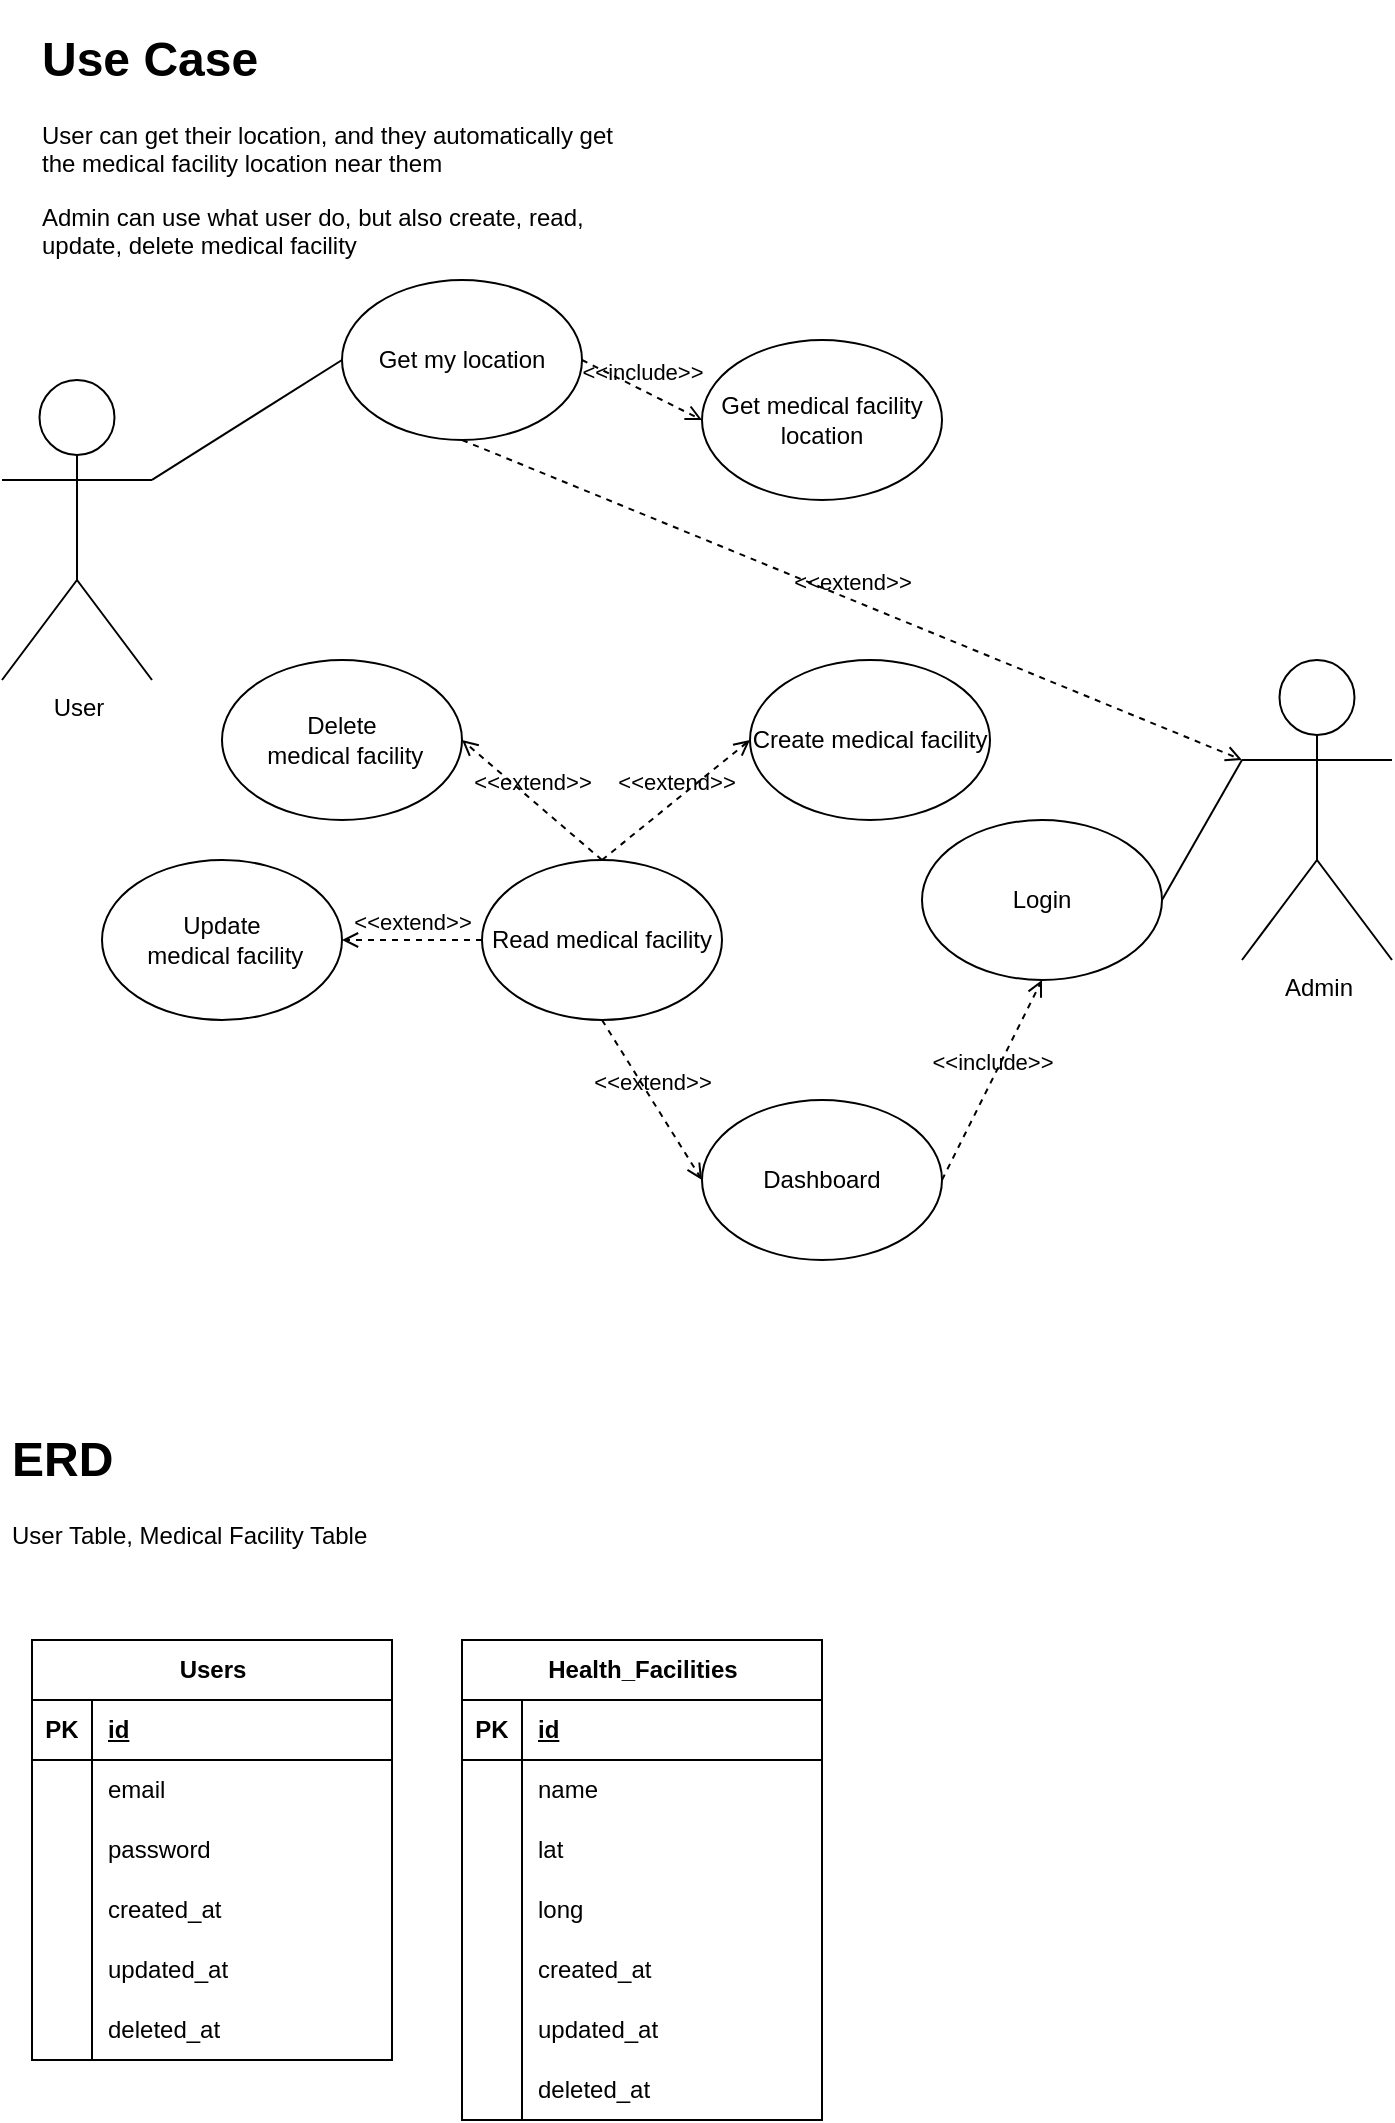 <mxfile version="21.3.2" type="device">
  <diagram name="Halaman-1" id="-bFxLExPcOJcW-Uhfst9">
    <mxGraphModel dx="1434" dy="1965" grid="1" gridSize="10" guides="1" tooltips="1" connect="1" arrows="1" fold="1" page="1" pageScale="1" pageWidth="827" pageHeight="1169" math="0" shadow="0">
      <root>
        <mxCell id="0" />
        <mxCell id="1" parent="0" />
        <mxCell id="tItRxW5lS18cvGi4454k-2" value="User" style="shape=umlActor;verticalLabelPosition=bottom;verticalAlign=top;html=1;outlineConnect=0;" parent="1" vertex="1">
          <mxGeometry x="80" y="-960" width="75" height="150" as="geometry" />
        </mxCell>
        <mxCell id="tItRxW5lS18cvGi4454k-3" value="Get my location" style="ellipse;whiteSpace=wrap;html=1;" parent="1" vertex="1">
          <mxGeometry x="250" y="-1010" width="120" height="80" as="geometry" />
        </mxCell>
        <mxCell id="tItRxW5lS18cvGi4454k-4" value="" style="endArrow=none;html=1;rounded=0;exitX=1;exitY=0.333;exitDx=0;exitDy=0;exitPerimeter=0;entryX=0;entryY=0.5;entryDx=0;entryDy=0;" parent="1" source="tItRxW5lS18cvGi4454k-2" target="tItRxW5lS18cvGi4454k-3" edge="1">
          <mxGeometry width="50" height="50" relative="1" as="geometry">
            <mxPoint x="220" y="-890" as="sourcePoint" />
            <mxPoint x="270" y="-940" as="targetPoint" />
          </mxGeometry>
        </mxCell>
        <mxCell id="tItRxW5lS18cvGi4454k-8" value="&amp;lt;&amp;lt;include&amp;gt;&amp;gt;" style="html=1;verticalAlign=bottom;labelBackgroundColor=none;endArrow=open;endFill=0;dashed=1;rounded=0;exitX=1;exitY=0.5;exitDx=0;exitDy=0;entryX=0;entryY=0.5;entryDx=0;entryDy=0;" parent="1" source="tItRxW5lS18cvGi4454k-3" target="tItRxW5lS18cvGi4454k-9" edge="1">
          <mxGeometry width="160" relative="1" as="geometry">
            <mxPoint x="420" y="-730" as="sourcePoint" />
            <mxPoint x="450" y="-920" as="targetPoint" />
          </mxGeometry>
        </mxCell>
        <mxCell id="tItRxW5lS18cvGi4454k-9" value="Get medical facility location" style="ellipse;whiteSpace=wrap;html=1;" parent="1" vertex="1">
          <mxGeometry x="430" y="-980" width="120" height="80" as="geometry" />
        </mxCell>
        <mxCell id="tItRxW5lS18cvGi4454k-11" value="Admin" style="shape=umlActor;verticalLabelPosition=bottom;verticalAlign=top;html=1;outlineConnect=0;" parent="1" vertex="1">
          <mxGeometry x="700" y="-820" width="75" height="150" as="geometry" />
        </mxCell>
        <mxCell id="tItRxW5lS18cvGi4454k-12" value="&amp;lt;&amp;lt;extend&amp;gt;&amp;gt;" style="html=1;verticalAlign=bottom;labelBackgroundColor=none;endArrow=open;endFill=0;dashed=1;rounded=0;exitX=0.5;exitY=1;exitDx=0;exitDy=0;entryX=0;entryY=0.333;entryDx=0;entryDy=0;entryPerimeter=0;" parent="1" source="tItRxW5lS18cvGi4454k-3" target="tItRxW5lS18cvGi4454k-11" edge="1">
          <mxGeometry width="160" relative="1" as="geometry">
            <mxPoint x="420" y="-800" as="sourcePoint" />
            <mxPoint x="580" y="-800" as="targetPoint" />
          </mxGeometry>
        </mxCell>
        <mxCell id="tItRxW5lS18cvGi4454k-15" value="Create medical facility" style="ellipse;whiteSpace=wrap;html=1;" parent="1" vertex="1">
          <mxGeometry x="454" y="-820" width="120" height="80" as="geometry" />
        </mxCell>
        <mxCell id="tItRxW5lS18cvGi4454k-16" value="Read medical facility" style="ellipse;whiteSpace=wrap;html=1;" parent="1" vertex="1">
          <mxGeometry x="320" y="-720" width="120" height="80" as="geometry" />
        </mxCell>
        <mxCell id="tItRxW5lS18cvGi4454k-17" value="Update&lt;br&gt;&amp;nbsp;medical facility" style="ellipse;whiteSpace=wrap;html=1;" parent="1" vertex="1">
          <mxGeometry x="130" y="-720" width="120" height="80" as="geometry" />
        </mxCell>
        <mxCell id="tItRxW5lS18cvGi4454k-18" value="Delete&lt;br&gt;&amp;nbsp;medical facility" style="ellipse;whiteSpace=wrap;html=1;" parent="1" vertex="1">
          <mxGeometry x="190" y="-820" width="120" height="80" as="geometry" />
        </mxCell>
        <mxCell id="tItRxW5lS18cvGi4454k-22" value="Login" style="ellipse;whiteSpace=wrap;html=1;" parent="1" vertex="1">
          <mxGeometry x="540" y="-740" width="120" height="80" as="geometry" />
        </mxCell>
        <mxCell id="tItRxW5lS18cvGi4454k-32" value="&amp;lt;&amp;lt;extend&amp;gt;&amp;gt;" style="html=1;verticalAlign=bottom;labelBackgroundColor=none;endArrow=open;endFill=0;dashed=1;rounded=0;exitX=0.5;exitY=0;exitDx=0;exitDy=0;entryX=0;entryY=0.5;entryDx=0;entryDy=0;" parent="1" source="tItRxW5lS18cvGi4454k-16" target="tItRxW5lS18cvGi4454k-15" edge="1">
          <mxGeometry width="160" relative="1" as="geometry">
            <mxPoint x="150" y="-830" as="sourcePoint" />
            <mxPoint x="310" y="-830" as="targetPoint" />
          </mxGeometry>
        </mxCell>
        <mxCell id="tItRxW5lS18cvGi4454k-33" value="&amp;lt;&amp;lt;extend&amp;gt;&amp;gt;" style="html=1;verticalAlign=bottom;labelBackgroundColor=none;endArrow=open;endFill=0;dashed=1;rounded=0;exitX=0;exitY=0.5;exitDx=0;exitDy=0;entryX=1;entryY=0.5;entryDx=0;entryDy=0;" parent="1" source="tItRxW5lS18cvGi4454k-16" target="tItRxW5lS18cvGi4454k-17" edge="1">
          <mxGeometry width="160" relative="1" as="geometry">
            <mxPoint x="70" y="-540" as="sourcePoint" />
            <mxPoint x="230" y="-540" as="targetPoint" />
          </mxGeometry>
        </mxCell>
        <mxCell id="tItRxW5lS18cvGi4454k-34" value="&amp;lt;&amp;lt;extend&amp;gt;&amp;gt;" style="html=1;verticalAlign=bottom;labelBackgroundColor=none;endArrow=open;endFill=0;dashed=1;rounded=0;exitX=0.5;exitY=0;exitDx=0;exitDy=0;entryX=1;entryY=0.5;entryDx=0;entryDy=0;" parent="1" source="tItRxW5lS18cvGi4454k-16" target="tItRxW5lS18cvGi4454k-18" edge="1">
          <mxGeometry width="160" relative="1" as="geometry">
            <mxPoint y="-530" as="sourcePoint" />
            <mxPoint x="160" y="-530" as="targetPoint" />
          </mxGeometry>
        </mxCell>
        <mxCell id="tItRxW5lS18cvGi4454k-35" value="" style="endArrow=none;html=1;rounded=0;entryX=0;entryY=0.333;entryDx=0;entryDy=0;entryPerimeter=0;exitX=1;exitY=0.5;exitDx=0;exitDy=0;" parent="1" source="tItRxW5lS18cvGi4454k-22" target="tItRxW5lS18cvGi4454k-11" edge="1">
          <mxGeometry width="50" height="50" relative="1" as="geometry">
            <mxPoint x="560" y="-720" as="sourcePoint" />
            <mxPoint x="610" y="-770" as="targetPoint" />
          </mxGeometry>
        </mxCell>
        <mxCell id="tItRxW5lS18cvGi4454k-37" value="Dashboard" style="ellipse;whiteSpace=wrap;html=1;" parent="1" vertex="1">
          <mxGeometry x="430" y="-600" width="120" height="80" as="geometry" />
        </mxCell>
        <mxCell id="tItRxW5lS18cvGi4454k-38" value="&amp;lt;&amp;lt;include&amp;gt;&amp;gt;" style="html=1;verticalAlign=bottom;labelBackgroundColor=none;endArrow=open;endFill=0;dashed=1;rounded=0;exitX=1;exitY=0.5;exitDx=0;exitDy=0;entryX=0.5;entryY=1;entryDx=0;entryDy=0;" parent="1" source="tItRxW5lS18cvGi4454k-37" target="tItRxW5lS18cvGi4454k-22" edge="1">
          <mxGeometry width="160" relative="1" as="geometry">
            <mxPoint x="570" y="-540" as="sourcePoint" />
            <mxPoint x="730" y="-540" as="targetPoint" />
          </mxGeometry>
        </mxCell>
        <mxCell id="tItRxW5lS18cvGi4454k-39" value="&amp;lt;&amp;lt;extend&amp;gt;&amp;gt;" style="html=1;verticalAlign=bottom;labelBackgroundColor=none;endArrow=open;endFill=0;dashed=1;rounded=0;entryX=0;entryY=0.5;entryDx=0;entryDy=0;exitX=0.5;exitY=1;exitDx=0;exitDy=0;" parent="1" source="tItRxW5lS18cvGi4454k-16" target="tItRxW5lS18cvGi4454k-37" edge="1">
          <mxGeometry width="160" relative="1" as="geometry">
            <mxPoint x="200" y="-570" as="sourcePoint" />
            <mxPoint x="360" y="-570" as="targetPoint" />
          </mxGeometry>
        </mxCell>
        <mxCell id="tItRxW5lS18cvGi4454k-40" value="&lt;h1&gt;Use Case&lt;/h1&gt;&lt;p&gt;User can get their location, and they automatically get the medical facility location near them&lt;/p&gt;&lt;p&gt;Admin can use what user do, but also create, read, update, delete medical facility&lt;/p&gt;" style="text;html=1;strokeColor=none;fillColor=none;spacing=5;spacingTop=-20;whiteSpace=wrap;overflow=hidden;rounded=0;" parent="1" vertex="1">
          <mxGeometry x="95" y="-1140" width="295" height="120" as="geometry" />
        </mxCell>
        <mxCell id="yLy_RbEteShygU1UeAsU-1" value="Users" style="shape=table;startSize=30;container=1;collapsible=1;childLayout=tableLayout;fixedRows=1;rowLines=0;fontStyle=1;align=center;resizeLast=1;html=1;" vertex="1" parent="1">
          <mxGeometry x="95" y="-330" width="180" height="210" as="geometry" />
        </mxCell>
        <mxCell id="yLy_RbEteShygU1UeAsU-2" value="" style="shape=tableRow;horizontal=0;startSize=0;swimlaneHead=0;swimlaneBody=0;fillColor=none;collapsible=0;dropTarget=0;points=[[0,0.5],[1,0.5]];portConstraint=eastwest;top=0;left=0;right=0;bottom=1;" vertex="1" parent="yLy_RbEteShygU1UeAsU-1">
          <mxGeometry y="30" width="180" height="30" as="geometry" />
        </mxCell>
        <mxCell id="yLy_RbEteShygU1UeAsU-3" value="PK" style="shape=partialRectangle;connectable=0;fillColor=none;top=0;left=0;bottom=0;right=0;fontStyle=1;overflow=hidden;whiteSpace=wrap;html=1;" vertex="1" parent="yLy_RbEteShygU1UeAsU-2">
          <mxGeometry width="30" height="30" as="geometry">
            <mxRectangle width="30" height="30" as="alternateBounds" />
          </mxGeometry>
        </mxCell>
        <mxCell id="yLy_RbEteShygU1UeAsU-4" value="id" style="shape=partialRectangle;connectable=0;fillColor=none;top=0;left=0;bottom=0;right=0;align=left;spacingLeft=6;fontStyle=5;overflow=hidden;whiteSpace=wrap;html=1;" vertex="1" parent="yLy_RbEteShygU1UeAsU-2">
          <mxGeometry x="30" width="150" height="30" as="geometry">
            <mxRectangle width="150" height="30" as="alternateBounds" />
          </mxGeometry>
        </mxCell>
        <mxCell id="yLy_RbEteShygU1UeAsU-5" value="" style="shape=tableRow;horizontal=0;startSize=0;swimlaneHead=0;swimlaneBody=0;fillColor=none;collapsible=0;dropTarget=0;points=[[0,0.5],[1,0.5]];portConstraint=eastwest;top=0;left=0;right=0;bottom=0;" vertex="1" parent="yLy_RbEteShygU1UeAsU-1">
          <mxGeometry y="60" width="180" height="30" as="geometry" />
        </mxCell>
        <mxCell id="yLy_RbEteShygU1UeAsU-6" value="" style="shape=partialRectangle;connectable=0;fillColor=none;top=0;left=0;bottom=0;right=0;editable=1;overflow=hidden;whiteSpace=wrap;html=1;" vertex="1" parent="yLy_RbEteShygU1UeAsU-5">
          <mxGeometry width="30" height="30" as="geometry">
            <mxRectangle width="30" height="30" as="alternateBounds" />
          </mxGeometry>
        </mxCell>
        <mxCell id="yLy_RbEteShygU1UeAsU-7" value="email" style="shape=partialRectangle;connectable=0;fillColor=none;top=0;left=0;bottom=0;right=0;align=left;spacingLeft=6;overflow=hidden;whiteSpace=wrap;html=1;" vertex="1" parent="yLy_RbEteShygU1UeAsU-5">
          <mxGeometry x="30" width="150" height="30" as="geometry">
            <mxRectangle width="150" height="30" as="alternateBounds" />
          </mxGeometry>
        </mxCell>
        <mxCell id="yLy_RbEteShygU1UeAsU-8" value="" style="shape=tableRow;horizontal=0;startSize=0;swimlaneHead=0;swimlaneBody=0;fillColor=none;collapsible=0;dropTarget=0;points=[[0,0.5],[1,0.5]];portConstraint=eastwest;top=0;left=0;right=0;bottom=0;" vertex="1" parent="yLy_RbEteShygU1UeAsU-1">
          <mxGeometry y="90" width="180" height="30" as="geometry" />
        </mxCell>
        <mxCell id="yLy_RbEteShygU1UeAsU-9" value="" style="shape=partialRectangle;connectable=0;fillColor=none;top=0;left=0;bottom=0;right=0;editable=1;overflow=hidden;whiteSpace=wrap;html=1;" vertex="1" parent="yLy_RbEteShygU1UeAsU-8">
          <mxGeometry width="30" height="30" as="geometry">
            <mxRectangle width="30" height="30" as="alternateBounds" />
          </mxGeometry>
        </mxCell>
        <mxCell id="yLy_RbEteShygU1UeAsU-10" value="password" style="shape=partialRectangle;connectable=0;fillColor=none;top=0;left=0;bottom=0;right=0;align=left;spacingLeft=6;overflow=hidden;whiteSpace=wrap;html=1;" vertex="1" parent="yLy_RbEteShygU1UeAsU-8">
          <mxGeometry x="30" width="150" height="30" as="geometry">
            <mxRectangle width="150" height="30" as="alternateBounds" />
          </mxGeometry>
        </mxCell>
        <mxCell id="yLy_RbEteShygU1UeAsU-11" value="" style="shape=tableRow;horizontal=0;startSize=0;swimlaneHead=0;swimlaneBody=0;fillColor=none;collapsible=0;dropTarget=0;points=[[0,0.5],[1,0.5]];portConstraint=eastwest;top=0;left=0;right=0;bottom=0;" vertex="1" parent="yLy_RbEteShygU1UeAsU-1">
          <mxGeometry y="120" width="180" height="30" as="geometry" />
        </mxCell>
        <mxCell id="yLy_RbEteShygU1UeAsU-12" value="" style="shape=partialRectangle;connectable=0;fillColor=none;top=0;left=0;bottom=0;right=0;editable=1;overflow=hidden;whiteSpace=wrap;html=1;" vertex="1" parent="yLy_RbEteShygU1UeAsU-11">
          <mxGeometry width="30" height="30" as="geometry">
            <mxRectangle width="30" height="30" as="alternateBounds" />
          </mxGeometry>
        </mxCell>
        <mxCell id="yLy_RbEteShygU1UeAsU-13" value="created_at" style="shape=partialRectangle;connectable=0;fillColor=none;top=0;left=0;bottom=0;right=0;align=left;spacingLeft=6;overflow=hidden;whiteSpace=wrap;html=1;" vertex="1" parent="yLy_RbEteShygU1UeAsU-11">
          <mxGeometry x="30" width="150" height="30" as="geometry">
            <mxRectangle width="150" height="30" as="alternateBounds" />
          </mxGeometry>
        </mxCell>
        <mxCell id="yLy_RbEteShygU1UeAsU-26" style="shape=tableRow;horizontal=0;startSize=0;swimlaneHead=0;swimlaneBody=0;fillColor=none;collapsible=0;dropTarget=0;points=[[0,0.5],[1,0.5]];portConstraint=eastwest;top=0;left=0;right=0;bottom=0;" vertex="1" parent="yLy_RbEteShygU1UeAsU-1">
          <mxGeometry y="150" width="180" height="30" as="geometry" />
        </mxCell>
        <mxCell id="yLy_RbEteShygU1UeAsU-27" style="shape=partialRectangle;connectable=0;fillColor=none;top=0;left=0;bottom=0;right=0;editable=1;overflow=hidden;whiteSpace=wrap;html=1;" vertex="1" parent="yLy_RbEteShygU1UeAsU-26">
          <mxGeometry width="30" height="30" as="geometry">
            <mxRectangle width="30" height="30" as="alternateBounds" />
          </mxGeometry>
        </mxCell>
        <mxCell id="yLy_RbEteShygU1UeAsU-28" value="updated_at" style="shape=partialRectangle;connectable=0;fillColor=none;top=0;left=0;bottom=0;right=0;align=left;spacingLeft=6;overflow=hidden;whiteSpace=wrap;html=1;" vertex="1" parent="yLy_RbEteShygU1UeAsU-26">
          <mxGeometry x="30" width="150" height="30" as="geometry">
            <mxRectangle width="150" height="30" as="alternateBounds" />
          </mxGeometry>
        </mxCell>
        <mxCell id="yLy_RbEteShygU1UeAsU-29" style="shape=tableRow;horizontal=0;startSize=0;swimlaneHead=0;swimlaneBody=0;fillColor=none;collapsible=0;dropTarget=0;points=[[0,0.5],[1,0.5]];portConstraint=eastwest;top=0;left=0;right=0;bottom=0;" vertex="1" parent="yLy_RbEteShygU1UeAsU-1">
          <mxGeometry y="180" width="180" height="30" as="geometry" />
        </mxCell>
        <mxCell id="yLy_RbEteShygU1UeAsU-30" style="shape=partialRectangle;connectable=0;fillColor=none;top=0;left=0;bottom=0;right=0;editable=1;overflow=hidden;whiteSpace=wrap;html=1;" vertex="1" parent="yLy_RbEteShygU1UeAsU-29">
          <mxGeometry width="30" height="30" as="geometry">
            <mxRectangle width="30" height="30" as="alternateBounds" />
          </mxGeometry>
        </mxCell>
        <mxCell id="yLy_RbEteShygU1UeAsU-31" value="deleted_at" style="shape=partialRectangle;connectable=0;fillColor=none;top=0;left=0;bottom=0;right=0;align=left;spacingLeft=6;overflow=hidden;whiteSpace=wrap;html=1;" vertex="1" parent="yLy_RbEteShygU1UeAsU-29">
          <mxGeometry x="30" width="150" height="30" as="geometry">
            <mxRectangle width="150" height="30" as="alternateBounds" />
          </mxGeometry>
        </mxCell>
        <mxCell id="yLy_RbEteShygU1UeAsU-14" value="&lt;h1&gt;ERD&lt;/h1&gt;&lt;p&gt;User Table, Medical Facility Table&lt;/p&gt;" style="text;html=1;strokeColor=none;fillColor=none;spacing=5;spacingTop=-20;whiteSpace=wrap;overflow=hidden;rounded=0;" vertex="1" parent="1">
          <mxGeometry x="80" y="-440" width="295" height="80" as="geometry" />
        </mxCell>
        <mxCell id="yLy_RbEteShygU1UeAsU-32" value="Health_Facilities" style="shape=table;startSize=30;container=1;collapsible=1;childLayout=tableLayout;fixedRows=1;rowLines=0;fontStyle=1;align=center;resizeLast=1;html=1;" vertex="1" parent="1">
          <mxGeometry x="310" y="-330" width="180" height="240" as="geometry" />
        </mxCell>
        <mxCell id="yLy_RbEteShygU1UeAsU-33" value="" style="shape=tableRow;horizontal=0;startSize=0;swimlaneHead=0;swimlaneBody=0;fillColor=none;collapsible=0;dropTarget=0;points=[[0,0.5],[1,0.5]];portConstraint=eastwest;top=0;left=0;right=0;bottom=1;" vertex="1" parent="yLy_RbEteShygU1UeAsU-32">
          <mxGeometry y="30" width="180" height="30" as="geometry" />
        </mxCell>
        <mxCell id="yLy_RbEteShygU1UeAsU-34" value="PK" style="shape=partialRectangle;connectable=0;fillColor=none;top=0;left=0;bottom=0;right=0;fontStyle=1;overflow=hidden;whiteSpace=wrap;html=1;" vertex="1" parent="yLy_RbEteShygU1UeAsU-33">
          <mxGeometry width="30" height="30" as="geometry">
            <mxRectangle width="30" height="30" as="alternateBounds" />
          </mxGeometry>
        </mxCell>
        <mxCell id="yLy_RbEteShygU1UeAsU-35" value="id" style="shape=partialRectangle;connectable=0;fillColor=none;top=0;left=0;bottom=0;right=0;align=left;spacingLeft=6;fontStyle=5;overflow=hidden;whiteSpace=wrap;html=1;" vertex="1" parent="yLy_RbEteShygU1UeAsU-33">
          <mxGeometry x="30" width="150" height="30" as="geometry">
            <mxRectangle width="150" height="30" as="alternateBounds" />
          </mxGeometry>
        </mxCell>
        <mxCell id="yLy_RbEteShygU1UeAsU-36" value="" style="shape=tableRow;horizontal=0;startSize=0;swimlaneHead=0;swimlaneBody=0;fillColor=none;collapsible=0;dropTarget=0;points=[[0,0.5],[1,0.5]];portConstraint=eastwest;top=0;left=0;right=0;bottom=0;" vertex="1" parent="yLy_RbEteShygU1UeAsU-32">
          <mxGeometry y="60" width="180" height="30" as="geometry" />
        </mxCell>
        <mxCell id="yLy_RbEteShygU1UeAsU-37" value="" style="shape=partialRectangle;connectable=0;fillColor=none;top=0;left=0;bottom=0;right=0;editable=1;overflow=hidden;whiteSpace=wrap;html=1;" vertex="1" parent="yLy_RbEteShygU1UeAsU-36">
          <mxGeometry width="30" height="30" as="geometry">
            <mxRectangle width="30" height="30" as="alternateBounds" />
          </mxGeometry>
        </mxCell>
        <mxCell id="yLy_RbEteShygU1UeAsU-38" value="name" style="shape=partialRectangle;connectable=0;fillColor=none;top=0;left=0;bottom=0;right=0;align=left;spacingLeft=6;overflow=hidden;whiteSpace=wrap;html=1;" vertex="1" parent="yLy_RbEteShygU1UeAsU-36">
          <mxGeometry x="30" width="150" height="30" as="geometry">
            <mxRectangle width="150" height="30" as="alternateBounds" />
          </mxGeometry>
        </mxCell>
        <mxCell id="yLy_RbEteShygU1UeAsU-39" value="" style="shape=tableRow;horizontal=0;startSize=0;swimlaneHead=0;swimlaneBody=0;fillColor=none;collapsible=0;dropTarget=0;points=[[0,0.5],[1,0.5]];portConstraint=eastwest;top=0;left=0;right=0;bottom=0;" vertex="1" parent="yLy_RbEteShygU1UeAsU-32">
          <mxGeometry y="90" width="180" height="30" as="geometry" />
        </mxCell>
        <mxCell id="yLy_RbEteShygU1UeAsU-40" value="" style="shape=partialRectangle;connectable=0;fillColor=none;top=0;left=0;bottom=0;right=0;editable=1;overflow=hidden;whiteSpace=wrap;html=1;" vertex="1" parent="yLy_RbEteShygU1UeAsU-39">
          <mxGeometry width="30" height="30" as="geometry">
            <mxRectangle width="30" height="30" as="alternateBounds" />
          </mxGeometry>
        </mxCell>
        <mxCell id="yLy_RbEteShygU1UeAsU-41" value="lat" style="shape=partialRectangle;connectable=0;fillColor=none;top=0;left=0;bottom=0;right=0;align=left;spacingLeft=6;overflow=hidden;whiteSpace=wrap;html=1;" vertex="1" parent="yLy_RbEteShygU1UeAsU-39">
          <mxGeometry x="30" width="150" height="30" as="geometry">
            <mxRectangle width="150" height="30" as="alternateBounds" />
          </mxGeometry>
        </mxCell>
        <mxCell id="yLy_RbEteShygU1UeAsU-42" value="" style="shape=tableRow;horizontal=0;startSize=0;swimlaneHead=0;swimlaneBody=0;fillColor=none;collapsible=0;dropTarget=0;points=[[0,0.5],[1,0.5]];portConstraint=eastwest;top=0;left=0;right=0;bottom=0;" vertex="1" parent="yLy_RbEteShygU1UeAsU-32">
          <mxGeometry y="120" width="180" height="30" as="geometry" />
        </mxCell>
        <mxCell id="yLy_RbEteShygU1UeAsU-43" value="" style="shape=partialRectangle;connectable=0;fillColor=none;top=0;left=0;bottom=0;right=0;editable=1;overflow=hidden;whiteSpace=wrap;html=1;" vertex="1" parent="yLy_RbEteShygU1UeAsU-42">
          <mxGeometry width="30" height="30" as="geometry">
            <mxRectangle width="30" height="30" as="alternateBounds" />
          </mxGeometry>
        </mxCell>
        <mxCell id="yLy_RbEteShygU1UeAsU-44" value="long" style="shape=partialRectangle;connectable=0;fillColor=none;top=0;left=0;bottom=0;right=0;align=left;spacingLeft=6;overflow=hidden;whiteSpace=wrap;html=1;" vertex="1" parent="yLy_RbEteShygU1UeAsU-42">
          <mxGeometry x="30" width="150" height="30" as="geometry">
            <mxRectangle width="150" height="30" as="alternateBounds" />
          </mxGeometry>
        </mxCell>
        <mxCell id="yLy_RbEteShygU1UeAsU-45" style="shape=tableRow;horizontal=0;startSize=0;swimlaneHead=0;swimlaneBody=0;fillColor=none;collapsible=0;dropTarget=0;points=[[0,0.5],[1,0.5]];portConstraint=eastwest;top=0;left=0;right=0;bottom=0;" vertex="1" parent="yLy_RbEteShygU1UeAsU-32">
          <mxGeometry y="150" width="180" height="30" as="geometry" />
        </mxCell>
        <mxCell id="yLy_RbEteShygU1UeAsU-46" style="shape=partialRectangle;connectable=0;fillColor=none;top=0;left=0;bottom=0;right=0;editable=1;overflow=hidden;whiteSpace=wrap;html=1;" vertex="1" parent="yLy_RbEteShygU1UeAsU-45">
          <mxGeometry width="30" height="30" as="geometry">
            <mxRectangle width="30" height="30" as="alternateBounds" />
          </mxGeometry>
        </mxCell>
        <mxCell id="yLy_RbEteShygU1UeAsU-47" value="created_at" style="shape=partialRectangle;connectable=0;fillColor=none;top=0;left=0;bottom=0;right=0;align=left;spacingLeft=6;overflow=hidden;whiteSpace=wrap;html=1;" vertex="1" parent="yLy_RbEteShygU1UeAsU-45">
          <mxGeometry x="30" width="150" height="30" as="geometry">
            <mxRectangle width="150" height="30" as="alternateBounds" />
          </mxGeometry>
        </mxCell>
        <mxCell id="yLy_RbEteShygU1UeAsU-48" style="shape=tableRow;horizontal=0;startSize=0;swimlaneHead=0;swimlaneBody=0;fillColor=none;collapsible=0;dropTarget=0;points=[[0,0.5],[1,0.5]];portConstraint=eastwest;top=0;left=0;right=0;bottom=0;" vertex="1" parent="yLy_RbEteShygU1UeAsU-32">
          <mxGeometry y="180" width="180" height="30" as="geometry" />
        </mxCell>
        <mxCell id="yLy_RbEteShygU1UeAsU-49" style="shape=partialRectangle;connectable=0;fillColor=none;top=0;left=0;bottom=0;right=0;editable=1;overflow=hidden;whiteSpace=wrap;html=1;" vertex="1" parent="yLy_RbEteShygU1UeAsU-48">
          <mxGeometry width="30" height="30" as="geometry">
            <mxRectangle width="30" height="30" as="alternateBounds" />
          </mxGeometry>
        </mxCell>
        <mxCell id="yLy_RbEteShygU1UeAsU-50" value="updated_at" style="shape=partialRectangle;connectable=0;fillColor=none;top=0;left=0;bottom=0;right=0;align=left;spacingLeft=6;overflow=hidden;whiteSpace=wrap;html=1;" vertex="1" parent="yLy_RbEteShygU1UeAsU-48">
          <mxGeometry x="30" width="150" height="30" as="geometry">
            <mxRectangle width="150" height="30" as="alternateBounds" />
          </mxGeometry>
        </mxCell>
        <mxCell id="yLy_RbEteShygU1UeAsU-54" style="shape=tableRow;horizontal=0;startSize=0;swimlaneHead=0;swimlaneBody=0;fillColor=none;collapsible=0;dropTarget=0;points=[[0,0.5],[1,0.5]];portConstraint=eastwest;top=0;left=0;right=0;bottom=0;" vertex="1" parent="yLy_RbEteShygU1UeAsU-32">
          <mxGeometry y="210" width="180" height="30" as="geometry" />
        </mxCell>
        <mxCell id="yLy_RbEteShygU1UeAsU-55" style="shape=partialRectangle;connectable=0;fillColor=none;top=0;left=0;bottom=0;right=0;editable=1;overflow=hidden;whiteSpace=wrap;html=1;" vertex="1" parent="yLy_RbEteShygU1UeAsU-54">
          <mxGeometry width="30" height="30" as="geometry">
            <mxRectangle width="30" height="30" as="alternateBounds" />
          </mxGeometry>
        </mxCell>
        <mxCell id="yLy_RbEteShygU1UeAsU-56" value="deleted_at" style="shape=partialRectangle;connectable=0;fillColor=none;top=0;left=0;bottom=0;right=0;align=left;spacingLeft=6;overflow=hidden;whiteSpace=wrap;html=1;" vertex="1" parent="yLy_RbEteShygU1UeAsU-54">
          <mxGeometry x="30" width="150" height="30" as="geometry">
            <mxRectangle width="150" height="30" as="alternateBounds" />
          </mxGeometry>
        </mxCell>
      </root>
    </mxGraphModel>
  </diagram>
</mxfile>
